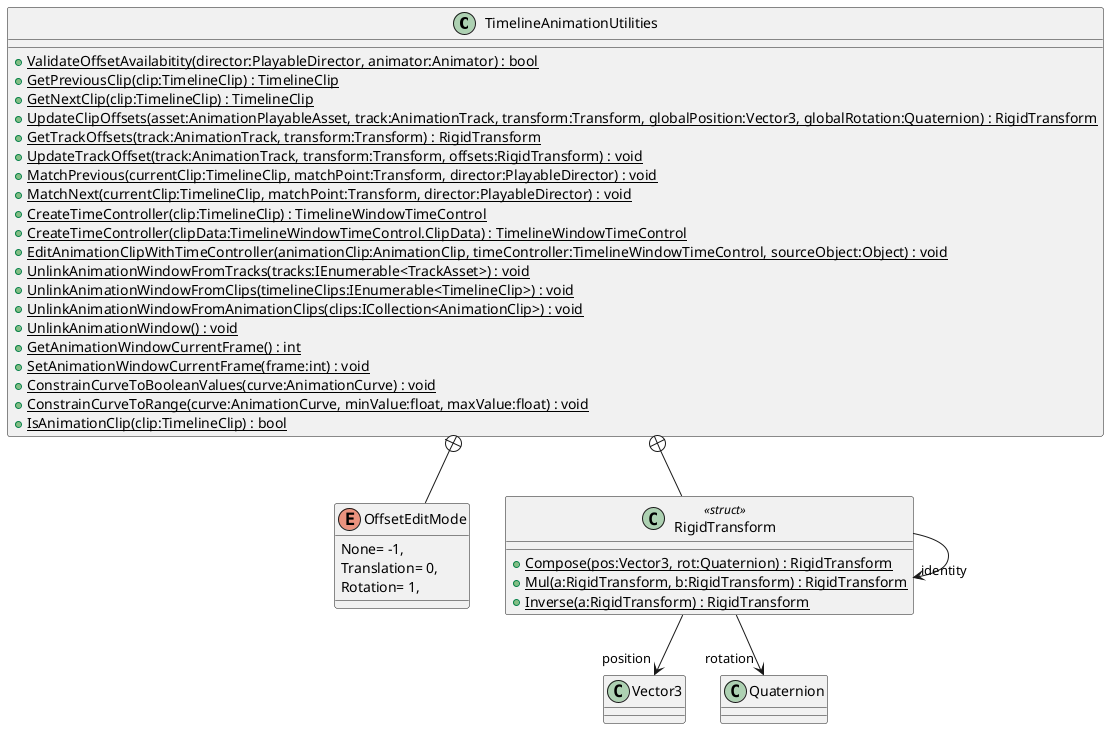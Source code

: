 @startuml
class TimelineAnimationUtilities {
    + {static} ValidateOffsetAvailabitity(director:PlayableDirector, animator:Animator) : bool
    + {static} GetPreviousClip(clip:TimelineClip) : TimelineClip
    + {static} GetNextClip(clip:TimelineClip) : TimelineClip
    + {static} UpdateClipOffsets(asset:AnimationPlayableAsset, track:AnimationTrack, transform:Transform, globalPosition:Vector3, globalRotation:Quaternion) : RigidTransform
    + {static} GetTrackOffsets(track:AnimationTrack, transform:Transform) : RigidTransform
    + {static} UpdateTrackOffset(track:AnimationTrack, transform:Transform, offsets:RigidTransform) : void
    + {static} MatchPrevious(currentClip:TimelineClip, matchPoint:Transform, director:PlayableDirector) : void
    + {static} MatchNext(currentClip:TimelineClip, matchPoint:Transform, director:PlayableDirector) : void
    + {static} CreateTimeController(clip:TimelineClip) : TimelineWindowTimeControl
    + {static} CreateTimeController(clipData:TimelineWindowTimeControl.ClipData) : TimelineWindowTimeControl
    + {static} EditAnimationClipWithTimeController(animationClip:AnimationClip, timeController:TimelineWindowTimeControl, sourceObject:Object) : void
    + {static} UnlinkAnimationWindowFromTracks(tracks:IEnumerable<TrackAsset>) : void
    + {static} UnlinkAnimationWindowFromClips(timelineClips:IEnumerable<TimelineClip>) : void
    + {static} UnlinkAnimationWindowFromAnimationClips(clips:ICollection<AnimationClip>) : void
    + {static} UnlinkAnimationWindow() : void
    + {static} GetAnimationWindowCurrentFrame() : int
    + {static} SetAnimationWindowCurrentFrame(frame:int) : void
    + {static} ConstrainCurveToBooleanValues(curve:AnimationCurve) : void
    + {static} ConstrainCurveToRange(curve:AnimationCurve, minValue:float, maxValue:float) : void
    + {static} IsAnimationClip(clip:TimelineClip) : bool
}
enum OffsetEditMode {
    None= -1,
    Translation= 0,
    Rotation= 1,
}
class RigidTransform <<struct>> {
    + {static} Compose(pos:Vector3, rot:Quaternion) : RigidTransform
    + {static} Mul(a:RigidTransform, b:RigidTransform) : RigidTransform
    + {static} Inverse(a:RigidTransform) : RigidTransform
}
TimelineAnimationUtilities +-- OffsetEditMode
TimelineAnimationUtilities +-- RigidTransform
RigidTransform --> "position" Vector3
RigidTransform --> "rotation" Quaternion
RigidTransform --> "identity" RigidTransform
@enduml
